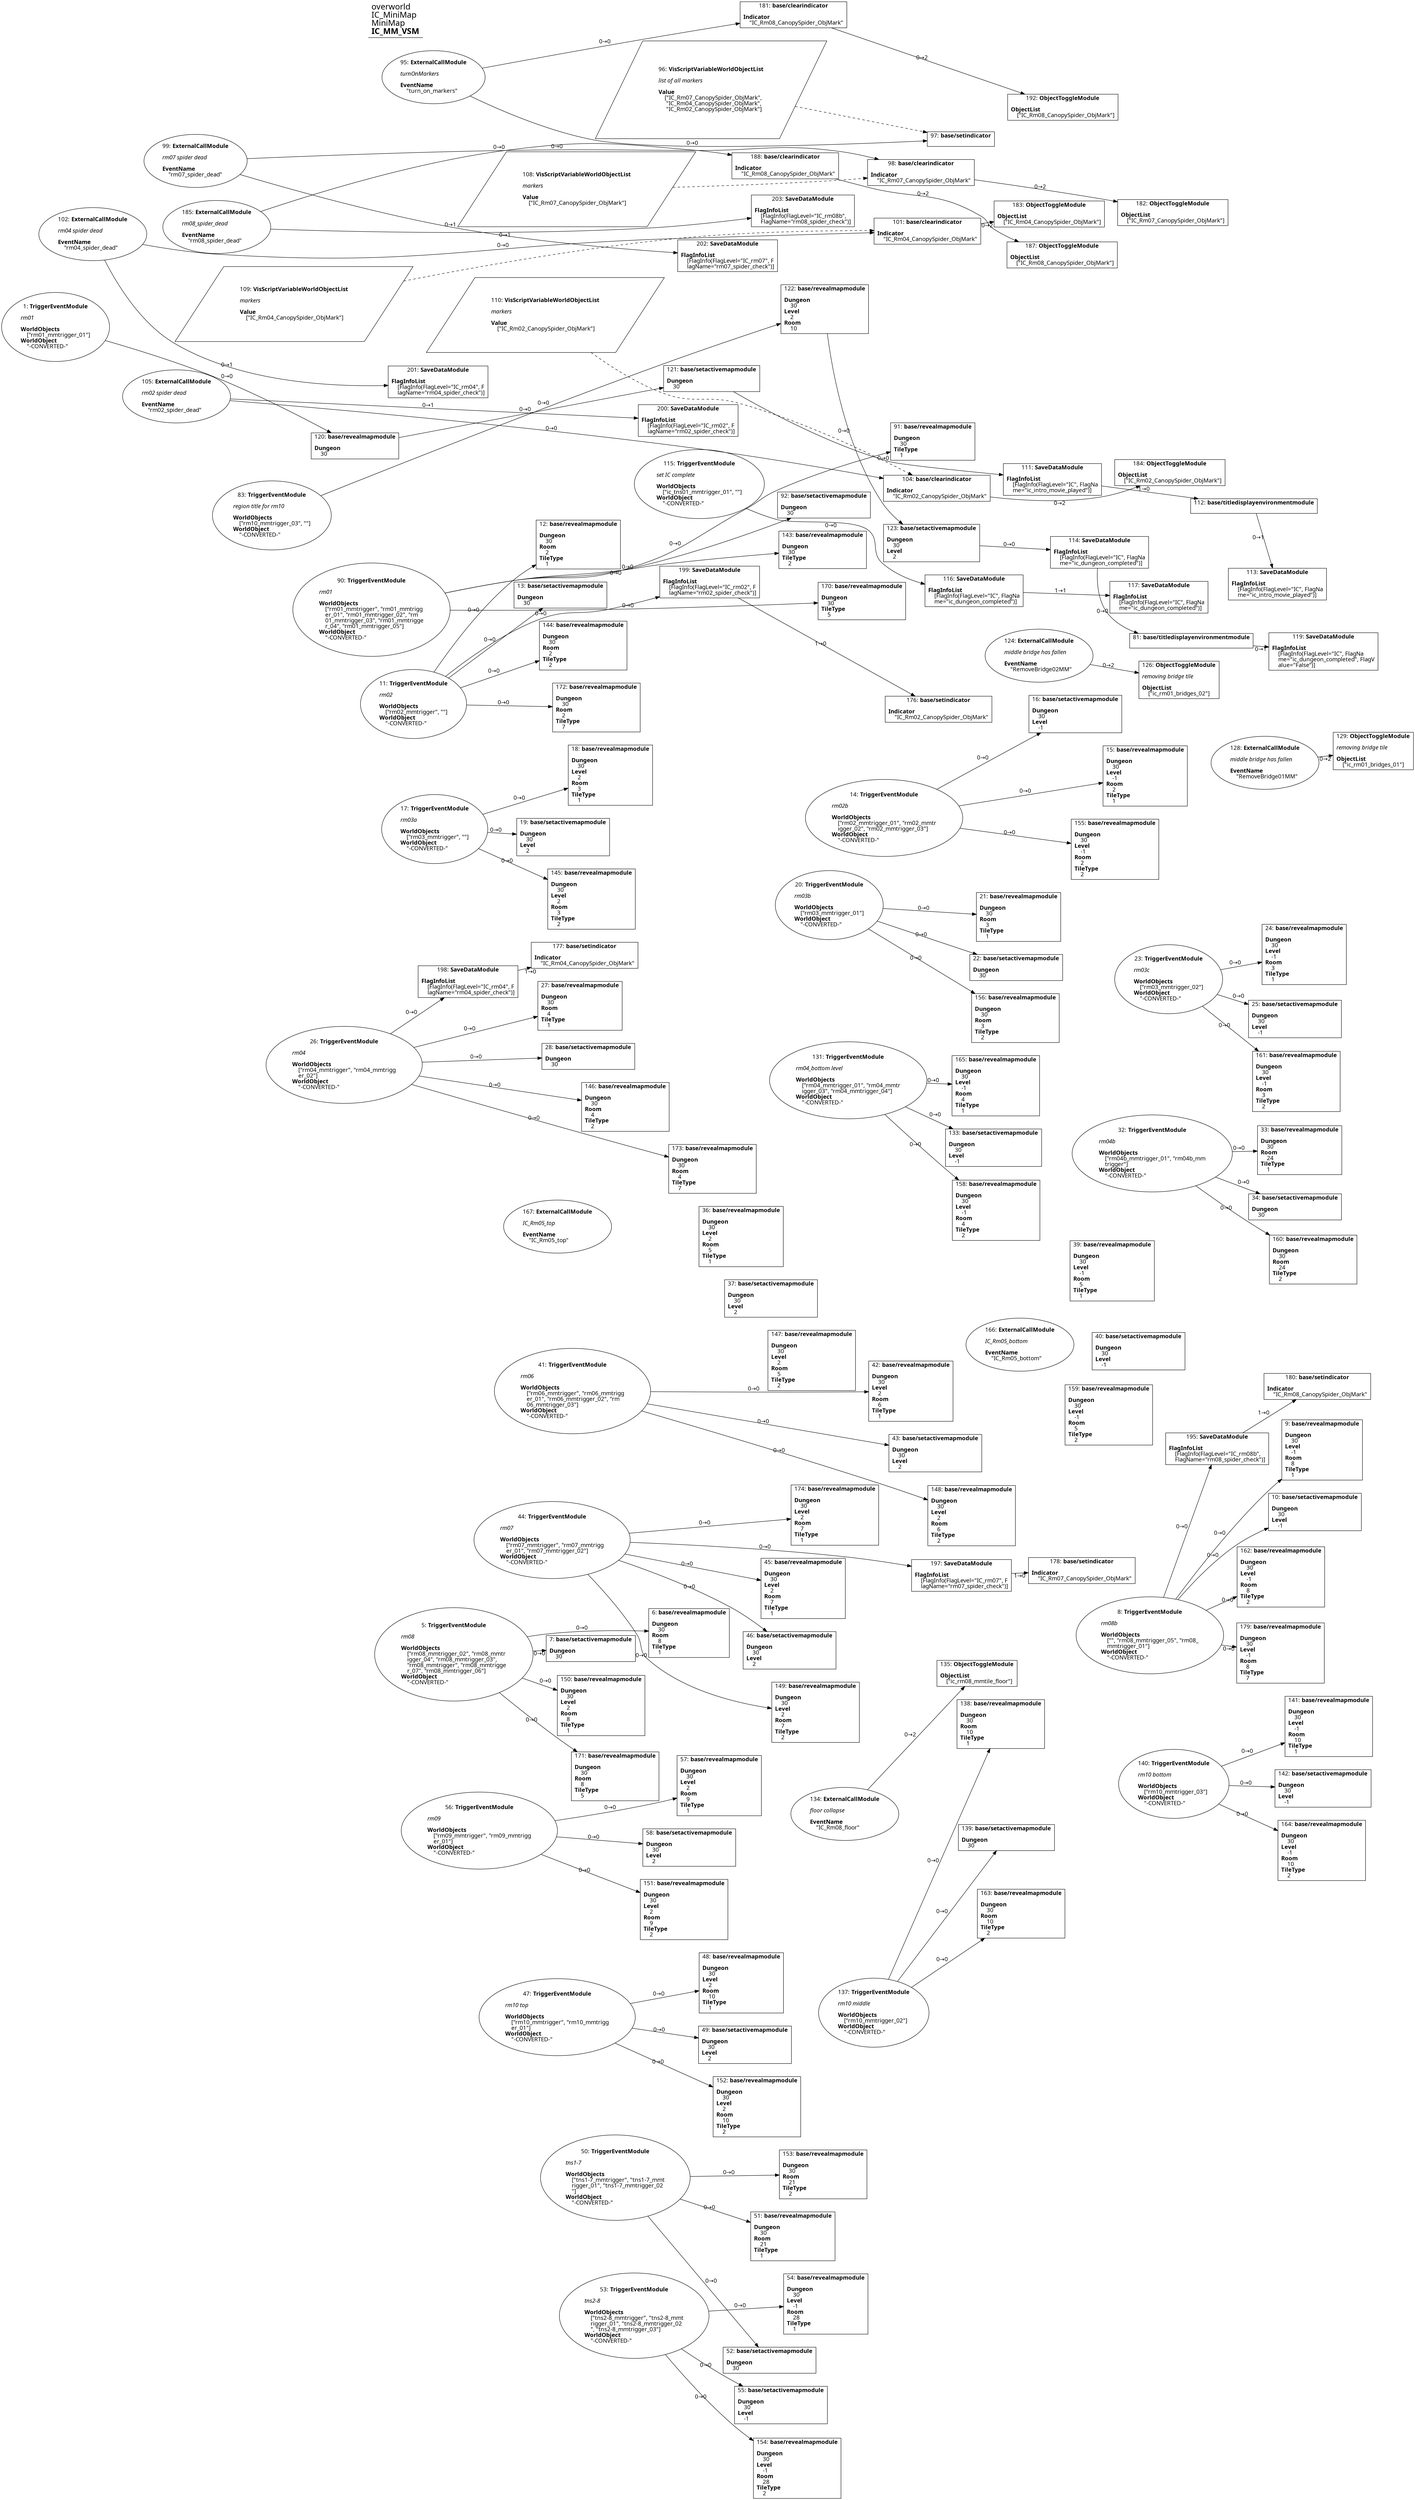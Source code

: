 digraph {
    layout = fdp;
    overlap = prism;
    sep = "+16";
    splines = spline;

    node [ shape = box ];

    graph [ fontname = "Segoe UI" ];
    node [ fontname = "Segoe UI" ];
    edge [ fontname = "Segoe UI" ];

    1 [ label = <1: <b>TriggerEventModule</b><br/><br/><i>rm01<br align="left"/></i><br align="left"/><b>WorldObjects</b><br align="left"/>    [&quot;rm01_mmtrigger_01&quot;]<br align="left"/><b>WorldObject</b><br align="left"/>    &quot;-CONVERTED-&quot;<br align="left"/>> ];
    1 [ shape = oval ]
    1 [ pos = "0.112,0.75000006!" ];
    1 -> 120 [ label = "0→0" ];

    5 [ label = <5: <b>TriggerEventModule</b><br/><br/><i>rm08<br align="left"/></i><br align="left"/><b>WorldObjects</b><br align="left"/>    [&quot;rm08_mmtrigger_02&quot;, &quot;rm08_mmtr<br align="left"/>    igger_04&quot;, &quot;rm08_mmtrigger_03&quot;, <br align="left"/>    &quot;rm08_mmtrigger&quot;, &quot;rm08_mmtrigge<br align="left"/>    r_07&quot;, &quot;rm08_mmtrigger_06&quot;]<br align="left"/><b>WorldObject</b><br align="left"/>    &quot;-CONVERTED-&quot;<br align="left"/>> ];
    5 [ shape = oval ]
    5 [ pos = "0.34100002,-2.2440002!" ];
    5 -> 6 [ label = "0→0" ];
    5 -> 7 [ label = "0→0" ];
    5 -> 150 [ label = "0→0" ];
    5 -> 171 [ label = "0→0" ];

    6 [ label = <6: <b>base/revealmapmodule</b><br/><br/><b>Dungeon</b><br align="left"/>    30<br align="left"/><b>Room</b><br align="left"/>    8<br align="left"/><b>TileType</b><br align="left"/>    1<br align="left"/>> ];
    6 [ pos = "0.707,-2.17!" ];

    7 [ label = <7: <b>base/setactivemapmodule</b><br/><br/><b>Dungeon</b><br align="left"/>    30<br align="left"/>> ];
    7 [ pos = "0.694,-2.233!" ];

    8 [ label = <8: <b>TriggerEventModule</b><br/><br/><i>rm08b<br align="left"/></i><br align="left"/><b>WorldObjects</b><br align="left"/>    [&quot;&quot;, &quot;rm08_mmtrigger_05&quot;, &quot;rm08_<br align="left"/>    mmtrigger_01&quot;]<br align="left"/><b>WorldObject</b><br align="left"/>    &quot;-CONVERTED-&quot;<br align="left"/>> ];
    8 [ shape = oval ]
    8 [ pos = "1.3870001,-2.226!" ];
    8 -> 9 [ label = "0→0" ];
    8 -> 10 [ label = "0→0" ];
    8 -> 162 [ label = "0→0" ];
    8 -> 179 [ label = "0→0" ];
    8 -> 195 [ label = "0→0" ];

    9 [ label = <9: <b>base/revealmapmodule</b><br/><br/><b>Dungeon</b><br align="left"/>    30<br align="left"/><b>Level</b><br align="left"/>    -1<br align="left"/><b>Room</b><br align="left"/>    8<br align="left"/><b>TileType</b><br align="left"/>    1<br align="left"/>> ];
    9 [ pos = "1.8360001,-2.1490002!" ];

    10 [ label = <10: <b>base/setactivemapmodule</b><br/><br/><b>Dungeon</b><br align="left"/>    30<br align="left"/><b>Level</b><br align="left"/>    -1<br align="left"/>> ];
    10 [ pos = "1.838,-2.24!" ];

    11 [ label = <11: <b>TriggerEventModule</b><br/><br/><i>rm02<br align="left"/></i><br align="left"/><b>WorldObjects</b><br align="left"/>    [&quot;rm02_mmtrigger&quot;, &quot;&quot;]<br align="left"/><b>WorldObject</b><br align="left"/>    &quot;-CONVERTED-&quot;<br align="left"/>> ];
    11 [ shape = oval ]
    11 [ pos = "0.22100002,-0.49!" ];
    11 -> 12 [ label = "0→0" ];
    11 -> 13 [ label = "0→0" ];
    11 -> 144 [ label = "0→0" ];
    11 -> 172 [ label = "0→0" ];
    11 -> 199 [ label = "0→0" ];

    12 [ label = <12: <b>base/revealmapmodule</b><br/><br/><b>Dungeon</b><br align="left"/>    30<br align="left"/><b>Room</b><br align="left"/>    2<br align="left"/><b>TileType</b><br align="left"/>    1<br align="left"/>> ];
    12 [ pos = "0.675,-0.39600003!" ];

    13 [ label = <13: <b>base/setactivemapmodule</b><br/><br/><b>Dungeon</b><br align="left"/>    30<br align="left"/>> ];
    13 [ pos = "0.67700005,-0.48700002!" ];

    14 [ label = <14: <b>TriggerEventModule</b><br/><br/><i>rm02b<br align="left"/></i><br align="left"/><b>WorldObjects</b><br align="left"/>    [&quot;rm02_mmtrigger_01&quot;, &quot;rm02_mmtr<br align="left"/>    igger_02&quot;, &quot;rm02_mmtrigger_03&quot;]<br align="left"/><b>WorldObject</b><br align="left"/>    &quot;-CONVERTED-&quot;<br align="left"/>> ];
    14 [ shape = oval ]
    14 [ pos = "0.924,-0.45800003!" ];
    14 -> 15 [ label = "0→0" ];
    14 -> 16 [ label = "0→0" ];
    14 -> 155 [ label = "0→0" ];

    15 [ label = <15: <b>base/revealmapmodule</b><br/><br/><b>Dungeon</b><br align="left"/>    30<br align="left"/><b>Level</b><br align="left"/>    -1<br align="left"/><b>Room</b><br align="left"/>    2<br align="left"/><b>TileType</b><br align="left"/>    1<br align="left"/>> ];
    15 [ pos = "1.246,-0.39200002!" ];

    16 [ label = <16: <b>base/setactivemapmodule</b><br/><br/><b>Dungeon</b><br align="left"/>    30<br align="left"/><b>Level</b><br align="left"/>    -1<br align="left"/>> ];
    16 [ pos = "1.248,-0.483!" ];

    17 [ label = <17: <b>TriggerEventModule</b><br/><br/><i>rm03a<br align="left"/></i><br align="left"/><b>WorldObjects</b><br align="left"/>    [&quot;rm03_mmtrigger&quot;, &quot;&quot;]<br align="left"/><b>WorldObject</b><br align="left"/>    &quot;-CONVERTED-&quot;<br align="left"/>> ];
    17 [ shape = oval ]
    17 [ pos = "0.34100002,-0.77400005!" ];
    17 -> 18 [ label = "0→0" ];
    17 -> 19 [ label = "0→0" ];
    17 -> 145 [ label = "0→0" ];

    18 [ label = <18: <b>base/revealmapmodule</b><br/><br/><b>Dungeon</b><br align="left"/>    30<br align="left"/><b>Level</b><br align="left"/>    2<br align="left"/><b>Room</b><br align="left"/>    3<br align="left"/><b>TileType</b><br align="left"/>    1<br align="left"/>> ];
    18 [ pos = "0.707,-0.70000005!" ];

    19 [ label = <19: <b>base/setactivemapmodule</b><br/><br/><b>Dungeon</b><br align="left"/>    30<br align="left"/><b>Level</b><br align="left"/>    2<br align="left"/>> ];
    19 [ pos = "0.70900005,-0.791!" ];

    20 [ label = <20: <b>TriggerEventModule</b><br/><br/><i>rm03b<br align="left"/></i><br align="left"/><b>WorldObjects</b><br align="left"/>    [&quot;rm03_mmtrigger_01&quot;]<br align="left"/><b>WorldObject</b><br align="left"/>    &quot;-CONVERTED-&quot;<br align="left"/>> ];
    20 [ shape = oval ]
    20 [ pos = "0.95600003,-0.762!" ];
    20 -> 21 [ label = "0→0" ];
    20 -> 22 [ label = "0→0" ];
    20 -> 156 [ label = "0→0" ];

    21 [ label = <21: <b>base/revealmapmodule</b><br/><br/><b>Dungeon</b><br align="left"/>    30<br align="left"/><b>Room</b><br align="left"/>    3<br align="left"/><b>TileType</b><br align="left"/>    1<br align="left"/>> ];
    21 [ pos = "1.251,-0.68700004!" ];

    22 [ label = <22: <b>base/setactivemapmodule</b><br/><br/><b>Dungeon</b><br align="left"/>    30<br align="left"/>> ];
    22 [ pos = "1.253,-0.77800006!" ];

    23 [ label = <23: <b>TriggerEventModule</b><br/><br/><i>rm03c<br align="left"/></i><br align="left"/><b>WorldObjects</b><br align="left"/>    [&quot;rm03_mmtrigger_02&quot;]<br align="left"/><b>WorldObject</b><br align="left"/>    &quot;-CONVERTED-&quot;<br align="left"/>> ];
    23 [ shape = oval ]
    23 [ pos = "1.552,-0.74600005!" ];
    23 -> 24 [ label = "0→0" ];
    23 -> 25 [ label = "0→0" ];
    23 -> 161 [ label = "0→0" ];

    24 [ label = <24: <b>base/revealmapmodule</b><br/><br/><b>Dungeon</b><br align="left"/>    30<br align="left"/><b>Level</b><br align="left"/>    -1<br align="left"/><b>Room</b><br align="left"/>    3<br align="left"/><b>TileType</b><br align="left"/>    1<br align="left"/>> ];
    24 [ pos = "1.8460001,-0.675!" ];

    25 [ label = <25: <b>base/setactivemapmodule</b><br/><br/><b>Dungeon</b><br align="left"/>    30<br align="left"/><b>Level</b><br align="left"/>    -1<br align="left"/>> ];
    25 [ pos = "1.848,-0.76600003!" ];

    26 [ label = <26: <b>TriggerEventModule</b><br/><br/><i>rm04<br align="left"/></i><br align="left"/><b>WorldObjects</b><br align="left"/>    [&quot;rm04_mmtrigger&quot;, &quot;rm04_mmtrigg<br align="left"/>    er_02&quot;]<br align="left"/><b>WorldObject</b><br align="left"/>    &quot;-CONVERTED-&quot;<br align="left"/>> ];
    26 [ shape = oval ]
    26 [ pos = "0.22100002,-1.0780001!" ];
    26 -> 27 [ label = "0→0" ];
    26 -> 28 [ label = "0→0" ];
    26 -> 146 [ label = "0→0" ];
    26 -> 173 [ label = "0→0" ];
    26 -> 198 [ label = "0→0" ];

    27 [ label = <27: <b>base/revealmapmodule</b><br/><br/><b>Dungeon</b><br align="left"/>    30<br align="left"/><b>Room</b><br align="left"/>    4<br align="left"/><b>TileType</b><br align="left"/>    1<br align="left"/>> ];
    27 [ pos = "0.71900004,-1.006!" ];

    28 [ label = <28: <b>base/setactivemapmodule</b><br/><br/><b>Dungeon</b><br align="left"/>    30<br align="left"/>> ];
    28 [ pos = "0.721,-1.097!" ];

    32 [ label = <32: <b>TriggerEventModule</b><br/><br/><i>rm04b<br align="left"/></i><br align="left"/><b>WorldObjects</b><br align="left"/>    [&quot;rm04b_mmtrigger_01&quot;, &quot;rm04b_mm<br align="left"/>    trigger&quot;]<br align="left"/><b>WorldObject</b><br align="left"/>    &quot;-CONVERTED-&quot;<br align="left"/>> ];
    32 [ shape = oval ]
    32 [ pos = "1.5250001,-1.0320001!" ];
    32 -> 33 [ label = "0→0" ];
    32 -> 34 [ label = "0→0" ];
    32 -> 160 [ label = "0→0" ];

    33 [ label = <33: <b>base/revealmapmodule</b><br/><br/><b>Dungeon</b><br align="left"/>    30<br align="left"/><b>Room</b><br align="left"/>    24<br align="left"/><b>TileType</b><br align="left"/>    1<br align="left"/>> ];
    33 [ pos = "1.8470001,-0.95400006!" ];

    34 [ label = <34: <b>base/setactivemapmodule</b><br/><br/><b>Dungeon</b><br align="left"/>    30<br align="left"/>> ];
    34 [ pos = "1.82,-1.049!" ];

    36 [ label = <36: <b>base/revealmapmodule</b><br/><br/><b>Dungeon</b><br align="left"/>    30<br align="left"/><b>Level</b><br align="left"/>    2<br align="left"/><b>Room</b><br align="left"/>    5<br align="left"/><b>TileType</b><br align="left"/>    1<br align="left"/>> ];
    36 [ pos = "0.725,-1.3240001!" ];

    37 [ label = <37: <b>base/setactivemapmodule</b><br/><br/><b>Dungeon</b><br align="left"/>    30<br align="left"/><b>Level</b><br align="left"/>    2<br align="left"/>> ];
    37 [ pos = "0.72800004,-1.4000001!" ];

    39 [ label = <39: <b>base/revealmapmodule</b><br/><br/><b>Dungeon</b><br align="left"/>    30<br align="left"/><b>Level</b><br align="left"/>    -1<br align="left"/><b>Room</b><br align="left"/>    5<br align="left"/><b>TileType</b><br align="left"/>    1<br align="left"/>> ];
    39 [ pos = "1.2590001,-1.3490001!" ];

    40 [ label = <40: <b>base/setactivemapmodule</b><br/><br/><b>Dungeon</b><br align="left"/>    30<br align="left"/><b>Level</b><br align="left"/>    -1<br align="left"/>> ];
    40 [ pos = "1.258,-1.4250001!" ];

    41 [ label = <41: <b>TriggerEventModule</b><br/><br/><i>rm06<br align="left"/></i><br align="left"/><b>WorldObjects</b><br align="left"/>    [&quot;rm06_mmtrigger&quot;, &quot;rm06_mmtrigg<br align="left"/>    er_01&quot;, &quot;rm06_mmtrigger_02&quot;, &quot;rm<br align="left"/>    06_mmtrigger_03&quot;]<br align="left"/><b>WorldObject</b><br align="left"/>    &quot;-CONVERTED-&quot;<br align="left"/>> ];
    41 [ shape = oval ]
    41 [ pos = "0.37600002,-1.6790001!" ];
    41 -> 42 [ label = "0→0" ];
    41 -> 43 [ label = "0→0" ];
    41 -> 148 [ label = "0→0" ];

    42 [ label = <42: <b>base/revealmapmodule</b><br/><br/><b>Dungeon</b><br align="left"/>    30<br align="left"/><b>Level</b><br align="left"/>    2<br align="left"/><b>Room</b><br align="left"/>    6<br align="left"/><b>TileType</b><br align="left"/>    1<br align="left"/>> ];
    42 [ pos = "0.74200004,-1.605!" ];

    43 [ label = <43: <b>base/setactivemapmodule</b><br/><br/><b>Dungeon</b><br align="left"/>    30<br align="left"/><b>Level</b><br align="left"/>    2<br align="left"/>> ];
    43 [ pos = "0.744,-1.697!" ];

    44 [ label = <44: <b>TriggerEventModule</b><br/><br/><i>rm07<br align="left"/></i><br align="left"/><b>WorldObjects</b><br align="left"/>    [&quot;rm07_mmtrigger&quot;, &quot;rm07_mmtrigg<br align="left"/>    er_01&quot;, &quot;rm07_mmtrigger_02&quot;]<br align="left"/><b>WorldObject</b><br align="left"/>    &quot;-CONVERTED-&quot;<br align="left"/>> ];
    44 [ shape = oval ]
    44 [ pos = "0.36600003,-1.9770001!" ];
    44 -> 45 [ label = "0→0" ];
    44 -> 46 [ label = "0→0" ];
    44 -> 149 [ label = "0→0" ];
    44 -> 174 [ label = "0→0" ];
    44 -> 197 [ label = "0→0" ];

    45 [ label = <45: <b>base/revealmapmodule</b><br/><br/><b>Dungeon</b><br align="left"/>    30<br align="left"/><b>Level</b><br align="left"/>    2<br align="left"/><b>Room</b><br align="left"/>    7<br align="left"/><b>TileType</b><br align="left"/>    1<br align="left"/>> ];
    45 [ pos = "0.73200005,-1.9030001!" ];

    46 [ label = <46: <b>base/setactivemapmodule</b><br/><br/><b>Dungeon</b><br align="left"/>    30<br align="left"/><b>Level</b><br align="left"/>    2<br align="left"/>> ];
    46 [ pos = "0.734,-1.9950001!" ];

    47 [ label = <47: <b>TriggerEventModule</b><br/><br/><i>rm10 top<br align="left"/></i><br align="left"/><b>WorldObjects</b><br align="left"/>    [&quot;rm10_mmtrigger&quot;, &quot;rm10_mmtrigg<br align="left"/>    er_01&quot;]<br align="left"/><b>WorldObject</b><br align="left"/>    &quot;-CONVERTED-&quot;<br align="left"/>> ];
    47 [ shape = oval ]
    47 [ pos = "0.395,-2.7870002!" ];
    47 -> 48 [ label = "0→0" ];
    47 -> 49 [ label = "0→0" ];
    47 -> 152 [ label = "0→0" ];

    48 [ label = <48: <b>base/revealmapmodule</b><br/><br/><b>Dungeon</b><br align="left"/>    30<br align="left"/><b>Level</b><br align="left"/>    2<br align="left"/><b>Room</b><br align="left"/>    10<br align="left"/><b>TileType</b><br align="left"/>    1<br align="left"/>> ];
    48 [ pos = "0.76100004,-2.713!" ];

    49 [ label = <49: <b>base/setactivemapmodule</b><br/><br/><b>Dungeon</b><br align="left"/>    30<br align="left"/><b>Level</b><br align="left"/>    2<br align="left"/>> ];
    49 [ pos = "0.763,-2.805!" ];

    50 [ label = <50: <b>TriggerEventModule</b><br/><br/><i>tns1-7<br align="left"/></i><br align="left"/><b>WorldObjects</b><br align="left"/>    [&quot;tns1-7_mmtrigger&quot;, &quot;tns1-7_mmt<br align="left"/>    rigger_01&quot;, &quot;tns1-7_mmtrigger_02<br align="left"/>    &quot;]<br align="left"/><b>WorldObject</b><br align="left"/>    &quot;-CONVERTED-&quot;<br align="left"/>> ];
    50 [ shape = oval ]
    50 [ pos = "0.41000003,-3.0600002!" ];
    50 -> 51 [ label = "0→0" ];
    50 -> 52 [ label = "0→0" ];
    50 -> 153 [ label = "0→0" ];

    51 [ label = <51: <b>base/revealmapmodule</b><br/><br/><b>Dungeon</b><br align="left"/>    30<br align="left"/><b>Room</b><br align="left"/>    21<br align="left"/><b>TileType</b><br align="left"/>    1<br align="left"/>> ];
    51 [ pos = "0.776,-2.986!" ];

    52 [ label = <52: <b>base/setactivemapmodule</b><br/><br/><b>Dungeon</b><br align="left"/>    30<br align="left"/>> ];
    52 [ pos = "0.77800006,-3.078!" ];

    53 [ label = <53: <b>TriggerEventModule</b><br/><br/><i>tns2-8<br align="left"/></i><br align="left"/><b>WorldObjects</b><br align="left"/>    [&quot;tns2-8_mmtrigger&quot;, &quot;tns2-8_mmt<br align="left"/>    rigger_01&quot;, &quot;tns2-8_mmtrigger_02<br align="left"/>    &quot;, &quot;tns2-8_mmtrigger_03&quot;]<br align="left"/><b>WorldObject</b><br align="left"/>    &quot;-CONVERTED-&quot;<br align="left"/>> ];
    53 [ shape = oval ]
    53 [ pos = "0.43600002,-3.3200002!" ];
    53 -> 54 [ label = "0→0" ];
    53 -> 55 [ label = "0→0" ];
    53 -> 154 [ label = "0→0" ];

    54 [ label = <54: <b>base/revealmapmodule</b><br/><br/><b>Dungeon</b><br align="left"/>    30<br align="left"/><b>Level</b><br align="left"/>    -1<br align="left"/><b>Room</b><br align="left"/>    28<br align="left"/><b>TileType</b><br align="left"/>    1<br align="left"/>> ];
    54 [ pos = "0.785,-3.2480001!" ];

    55 [ label = <55: <b>base/setactivemapmodule</b><br/><br/><b>Dungeon</b><br align="left"/>    30<br align="left"/><b>Level</b><br align="left"/>    -1<br align="left"/>> ];
    55 [ pos = "0.78000003,-3.3460002!" ];

    56 [ label = <56: <b>TriggerEventModule</b><br/><br/><i>rm09<br align="left"/></i><br align="left"/><b>WorldObjects</b><br align="left"/>    [&quot;rm09_mmtrigger&quot;, &quot;rm09_mmtrigg<br align="left"/>    er_01&quot;]<br align="left"/><b>WorldObject</b><br align="left"/>    &quot;-CONVERTED-&quot;<br align="left"/>> ];
    56 [ shape = oval ]
    56 [ pos = "0.36200002,-2.516!" ];
    56 -> 57 [ label = "0→0" ];
    56 -> 58 [ label = "0→0" ];
    56 -> 151 [ label = "0→0" ];

    57 [ label = <57: <b>base/revealmapmodule</b><br/><br/><b>Dungeon</b><br align="left"/>    30<br align="left"/><b>Level</b><br align="left"/>    2<br align="left"/><b>Room</b><br align="left"/>    9<br align="left"/><b>TileType</b><br align="left"/>    1<br align="left"/>> ];
    57 [ pos = "0.72800004,-2.4420002!" ];

    58 [ label = <58: <b>base/setactivemapmodule</b><br/><br/><b>Dungeon</b><br align="left"/>    30<br align="left"/><b>Level</b><br align="left"/>    2<br align="left"/>> ];
    58 [ pos = "0.73,-2.5340002!" ];

    81 [ label = <81: <b>base/titledisplayenvironmentmodule</b><br/><br/>> ];
    81 [ pos = "1.246,0.51600003!" ];
    81 -> 119 [ label = "0→1" ];

    83 [ label = <83: <b>TriggerEventModule</b><br/><br/><i>region title for rm10<br align="left"/></i><br align="left"/><b>WorldObjects</b><br align="left"/>    [&quot;rm10_mmtrigger_03&quot;, &quot;&quot;]<br align="left"/><b>WorldObject</b><br align="left"/>    &quot;-CONVERTED-&quot;<br align="left"/>> ];
    83 [ shape = oval ]
    83 [ pos = "0.351,0.51600003!" ];
    83 -> 122 [ label = "0→0" ];

    90 [ label = <90: <b>TriggerEventModule</b><br/><br/><i>rm01<br align="left"/></i><br align="left"/><b>WorldObjects</b><br align="left"/>    [&quot;rm01_mmtrigger&quot;, &quot;rm01_mmtrigg<br align="left"/>    er_01&quot;, &quot;rm01_mmtrigger_02&quot;, &quot;rm<br align="left"/>    01_mmtrigger_03&quot;, &quot;rm01_mmtrigge<br align="left"/>    r_04&quot;, &quot;rm01_mmtrigger_05&quot;]<br align="left"/><b>WorldObject</b><br align="left"/>    &quot;-CONVERTED-&quot;<br align="left"/>> ];
    90 [ shape = oval ]
    90 [ pos = "0.363,-0.034!" ];
    90 -> 91 [ label = "0→0" ];
    90 -> 92 [ label = "0→0" ];
    90 -> 143 [ label = "0→0" ];
    90 -> 170 [ label = "0→0" ];

    91 [ label = <91: <b>base/revealmapmodule</b><br/><br/><b>Dungeon</b><br align="left"/>    30<br align="left"/><b>TileType</b><br align="left"/>    1<br align="left"/>> ];
    91 [ pos = "0.68,0.0050000004!" ];

    92 [ label = <92: <b>base/setactivemapmodule</b><br/><br/><b>Dungeon</b><br align="left"/>    30<br align="left"/>> ];
    92 [ pos = "0.675,-0.082!" ];

    95 [ label = <95: <b>ExternalCallModule</b><br/><br/><i>turnOnMarkers<br align="left"/></i><br align="left"/><b>EventName</b><br align="left"/>    &quot;turn_on_markers&quot;<br align="left"/>> ];
    95 [ shape = oval ]
    95 [ pos = "0.23300001,2.8070002!" ];
    95 -> 97 [ label = "0→0" ];
    95 -> 181 [ label = "0→0" ];

    96 [ label = <96: <b>VisScriptVariableWorldObjectList</b><br/><br/><i>list of all markers<br align="left"/></i><br align="left"/><b>Value</b><br align="left"/>    [&quot;IC_Rm07_CanopySpider_ObjMark&quot;,<br align="left"/>     &quot;IC_Rm04_CanopySpider_ObjMark&quot;,<br align="left"/>     &quot;IC_Rm02_CanopySpider_ObjMark&quot;]<br align="left"/>> ];
    96 [ shape = parallelogram ]
    96 [ pos = "0.43,2.703!" ];

    97 [ label = <97: <b>base/setindicator</b><br/><br/>> ];
    97 [ pos = "0.60400003,2.8070002!" ];
    96 -> 97 [ style = dashed ];

    98 [ label = <98: <b>base/clearindicator</b><br/><br/><b>Indicator</b><br align="left"/>    &quot;IC_Rm07_CanopySpider_ObjMark&quot;<br align="left"/>> ];
    98 [ pos = "0.531,2.2310002!" ];
    98 -> 182 [ label = "0→2" ];
    108 -> 98 [ style = dashed ];

    99 [ label = <99: <b>ExternalCallModule</b><br/><br/><i>rm07 spider dead<br align="left"/></i><br align="left"/><b>EventName</b><br align="left"/>    &quot;rm07_spider_dead&quot;<br align="left"/>> ];
    99 [ shape = oval ]
    99 [ pos = "0.16100001,2.2310002!" ];
    99 -> 98 [ label = "0→0" ];
    99 -> 202 [ label = "0→1" ];

    101 [ label = <101: <b>base/clearindicator</b><br/><br/><b>Indicator</b><br align="left"/>    &quot;IC_Rm04_CanopySpider_ObjMark&quot;<br align="left"/>> ];
    101 [ pos = "0.508,1.7810001!" ];
    101 -> 183 [ label = "0→2" ];
    109 -> 101 [ style = dashed ];

    102 [ label = <102: <b>ExternalCallModule</b><br/><br/><i>rm04 spider dead<br align="left"/></i><br align="left"/><b>EventName</b><br align="left"/>    &quot;rm04_spider_dead&quot;<br align="left"/>> ];
    102 [ shape = oval ]
    102 [ pos = "0.120000005,1.7800001!" ];
    102 -> 101 [ label = "0→0" ];
    102 -> 201 [ label = "0→1" ];

    104 [ label = <104: <b>base/clearindicator</b><br/><br/><b>Indicator</b><br align="left"/>    &quot;IC_Rm02_CanopySpider_ObjMark&quot;<br align="left"/>> ];
    104 [ pos = "0.614,1.368!" ];
    104 -> 184 [ label = "0→2" ];
    110 -> 104 [ style = dashed ];

    105 [ label = <105: <b>ExternalCallModule</b><br/><br/><i>rm02 spider dead<br align="left"/></i><br align="left"/><b>EventName</b><br align="left"/>    &quot;rm02_spider_dead&quot;<br align="left"/>> ];
    105 [ shape = oval ]
    105 [ pos = "0.216,1.3670001!" ];
    105 -> 104 [ label = "0→0" ];
    105 -> 200 [ label = "0→1" ];

    108 [ label = <108: <b>VisScriptVariableWorldObjectList</b><br/><br/><i>markers<br align="left"/></i><br align="left"/><b>Value</b><br align="left"/>    [&quot;IC_Rm07_CanopySpider_ObjMark&quot;]<br align="left"/>> ];
    108 [ shape = parallelogram ]
    108 [ pos = "0.367,2.1450002!" ];

    109 [ label = <109: <b>VisScriptVariableWorldObjectList</b><br/><br/><i>markers<br align="left"/></i><br align="left"/><b>Value</b><br align="left"/>    [&quot;IC_Rm04_CanopySpider_ObjMark&quot;]<br align="left"/>> ];
    109 [ shape = parallelogram ]
    109 [ pos = "0.349,1.674!" ];

    110 [ label = <110: <b>VisScriptVariableWorldObjectList</b><br/><br/><i>markers<br align="left"/></i><br align="left"/><b>Value</b><br align="left"/>    [&quot;IC_Rm02_CanopySpider_ObjMark&quot;]<br align="left"/>> ];
    110 [ shape = parallelogram ]
    110 [ pos = "0.441,1.268!" ];

    111 [ label = <111: <b>SaveDataModule</b><br/><br/><b>FlagInfoList</b><br align="left"/>    [FlagInfo(FlagLevel=&quot;IC&quot;, FlagNa<br align="left"/>    me=&quot;ic_intro_movie_played&quot;)]<br align="left"/>> ];
    111 [ pos = "0.85200006,0.75000006!" ];
    111 -> 112 [ label = "1→0" ];

    112 [ label = <112: <b>base/titledisplayenvironmentmodule</b><br/><br/>> ];
    112 [ pos = "1.0810001,0.72700006!" ];
    112 -> 113 [ label = "0→1" ];

    113 [ label = <113: <b>SaveDataModule</b><br/><br/><b>FlagInfoList</b><br align="left"/>    [FlagInfo(FlagLevel=&quot;IC&quot;, FlagNa<br align="left"/>    me=&quot;ic_intro_movie_played&quot;)]<br align="left"/>> ];
    113 [ pos = "1.4330001,0.75000006!" ];

    114 [ label = <114: <b>SaveDataModule</b><br/><br/><b>FlagInfoList</b><br align="left"/>    [FlagInfo(FlagLevel=&quot;IC&quot;, FlagNa<br align="left"/>    me=&quot;ic_dungeon_completed&quot;)]<br align="left"/>> ];
    114 [ pos = "1.0220001,0.51600003!" ];
    114 -> 81 [ label = "0→0" ];

    115 [ label = <115: <b>TriggerEventModule</b><br/><br/><i>set IC complete<br align="left"/></i><br align="left"/><b>WorldObjects</b><br align="left"/>    [&quot;ic_tns01_mmtrigger_01&quot;, &quot;&quot;]<br align="left"/><b>WorldObject</b><br align="left"/>    &quot;-CONVERTED-&quot;<br align="left"/>> ];
    115 [ shape = oval ]
    115 [ pos = "0.609,0.328!" ];
    115 -> 116 [ label = "0→0" ];

    116 [ label = <116: <b>SaveDataModule</b><br/><br/><b>FlagInfoList</b><br align="left"/>    [FlagInfo(FlagLevel=&quot;IC&quot;, FlagNa<br align="left"/>    me=&quot;ic_dungeon_completed&quot;)]<br align="left"/>> ];
    116 [ pos = "0.873,0.328!" ];
    116 -> 117 [ label = "1→1" ];

    117 [ label = <117: <b>SaveDataModule</b><br/><br/><b>FlagInfoList</b><br align="left"/>    [FlagInfo(FlagLevel=&quot;IC&quot;, FlagNa<br align="left"/>    me=&quot;ic_dungeon_completed&quot;)]<br align="left"/>> ];
    117 [ pos = "1.0910001,0.328!" ];

    119 [ label = <119: <b>SaveDataModule</b><br/><br/><b>FlagInfoList</b><br align="left"/>    [FlagInfo(FlagLevel=&quot;IC&quot;, FlagNa<br align="left"/>    me=&quot;ic_dungeon_completed&quot;, FlagV<br align="left"/>    alue=&quot;False&quot;)]<br align="left"/>> ];
    119 [ pos = "1.6070001,0.53900003!" ];

    120 [ label = <120: <b>base/revealmapmodule</b><br/><br/><b>Dungeon</b><br align="left"/>    30<br align="left"/>> ];
    120 [ pos = "0.38300002,0.75000006!" ];
    120 -> 121 [ label = "0→0" ];

    121 [ label = <121: <b>base/setactivemapmodule</b><br/><br/><b>Dungeon</b><br align="left"/>    30<br align="left"/>> ];
    121 [ pos = "0.606,0.75000006!" ];
    121 -> 111 [ label = "0→0" ];

    122 [ label = <122: <b>base/revealmapmodule</b><br/><br/><b>Dungeon</b><br align="left"/>    30<br align="left"/><b>Level</b><br align="left"/>    2<br align="left"/><b>Room</b><br align="left"/>    10<br align="left"/>> ];
    122 [ pos = "0.6,0.51600003!" ];
    122 -> 123 [ label = "0→0" ];

    123 [ label = <123: <b>base/setactivemapmodule</b><br/><br/><b>Dungeon</b><br align="left"/>    30<br align="left"/><b>Level</b><br align="left"/>    2<br align="left"/>> ];
    123 [ pos = "0.79700005,0.51600003!" ];
    123 -> 114 [ label = "0→0" ];

    124 [ label = <124: <b>ExternalCallModule</b><br/><br/><i>middle bridge has fallen<br align="left"/></i><br align="left"/><b>EventName</b><br align="left"/>    &quot;RemoveBridge02MM&quot;<br align="left"/>> ];
    124 [ shape = oval ]
    124 [ pos = "1.077,-0.120000005!" ];
    124 -> 126 [ label = "0→2" ];

    126 [ label = <126: <b>ObjectToggleModule</b><br/><br/><i>removing bridge tile<br align="left"/></i><br align="left"/><b>ObjectList</b><br align="left"/>    [&quot;ic_rm01_bridges_02&quot;]<br align="left"/>> ];
    126 [ pos = "1.337,-0.074!" ];

    128 [ label = <128: <b>ExternalCallModule</b><br/><br/><i>middle bridge has fallen<br align="left"/></i><br align="left"/><b>EventName</b><br align="left"/>    &quot;RemoveBridge01MM&quot;<br align="left"/>> ];
    128 [ shape = oval ]
    128 [ pos = "1.7160001,-0.128!" ];
    128 -> 129 [ label = "0→2" ];

    129 [ label = <129: <b>ObjectToggleModule</b><br/><br/><i>removing bridge tile<br align="left"/></i><br align="left"/><b>ObjectList</b><br align="left"/>    [&quot;ic_rm01_bridges_01&quot;]<br align="left"/>> ];
    129 [ pos = "1.9760001,-0.082!" ];

    131 [ label = <131: <b>TriggerEventModule</b><br/><br/><i>rm04_bottom level<br align="left"/></i><br align="left"/><b>WorldObjects</b><br align="left"/>    [&quot;rm04_mmtrigger_01&quot;, &quot;rm04_mmtr<br align="left"/>    igger_03&quot;, &quot;rm04_mmtrigger_04&quot;]<br align="left"/><b>WorldObject</b><br align="left"/>    &quot;-CONVERTED-&quot;<br align="left"/>> ];
    131 [ shape = oval ]
    131 [ pos = "0.95300007,-1.044!" ];
    131 -> 133 [ label = "0→0" ];
    131 -> 158 [ label = "0→0" ];
    131 -> 165 [ label = "0→0" ];

    133 [ label = <133: <b>base/setactivemapmodule</b><br/><br/><b>Dungeon</b><br align="left"/>    30<br align="left"/><b>Level</b><br align="left"/>    -1<br align="left"/>> ];
    133 [ pos = "1.238,-1.0610001!" ];

    134 [ label = <134: <b>ExternalCallModule</b><br/><br/><i>floor collapse<br align="left"/></i><br align="left"/><b>EventName</b><br align="left"/>    &quot;IC_Rm08_floor&quot;<br align="left"/>> ];
    134 [ shape = oval ]
    134 [ pos = "1.049,-2.5730002!" ];
    134 -> 135 [ label = "0→2" ];

    135 [ label = <135: <b>ObjectToggleModule</b><br/><br/><b>ObjectList</b><br align="left"/>    [&quot;ic_rm08_mmtile_floor&quot;]<br align="left"/>> ];
    135 [ pos = "1.3180001,-2.5270002!" ];

    137 [ label = <137: <b>TriggerEventModule</b><br/><br/><i>rm10 middle<br align="left"/></i><br align="left"/><b>WorldObjects</b><br align="left"/>    [&quot;rm10_mmtrigger_02&quot;]<br align="left"/><b>WorldObject</b><br align="left"/>    &quot;-CONVERTED-&quot;<br align="left"/>> ];
    137 [ shape = oval ]
    137 [ pos = "1.0810001,-2.811!" ];
    137 -> 138 [ label = "0→0" ];
    137 -> 139 [ label = "0→0" ];
    137 -> 163 [ label = "0→0" ];

    138 [ label = <138: <b>base/revealmapmodule</b><br/><br/><b>Dungeon</b><br align="left"/>    30<br align="left"/><b>Room</b><br align="left"/>    10<br align="left"/><b>TileType</b><br align="left"/>    1<br align="left"/>> ];
    138 [ pos = "1.3970001,-2.7470002!" ];

    139 [ label = <139: <b>base/setactivemapmodule</b><br/><br/><b>Dungeon</b><br align="left"/>    30<br align="left"/>> ];
    139 [ pos = "1.3900001,-2.834!" ];

    140 [ label = <140: <b>TriggerEventModule</b><br/><br/><i>rm10 bottom<br align="left"/></i><br align="left"/><b>WorldObjects</b><br align="left"/>    [&quot;rm10_mmtrigger_03&quot;]<br align="left"/><b>WorldObject</b><br align="left"/>    &quot;-CONVERTED-&quot;<br align="left"/>> ];
    140 [ shape = oval ]
    140 [ pos = "1.644,-2.8070002!" ];
    140 -> 141 [ label = "0→0" ];
    140 -> 142 [ label = "0→0" ];
    140 -> 164 [ label = "0→0" ];

    141 [ label = <141: <b>base/revealmapmodule</b><br/><br/><b>Dungeon</b><br align="left"/>    30<br align="left"/><b>Level</b><br align="left"/>    -1<br align="left"/><b>Room</b><br align="left"/>    10<br align="left"/><b>TileType</b><br align="left"/>    1<br align="left"/>> ];
    141 [ pos = "1.96,-2.743!" ];

    142 [ label = <142: <b>base/setactivemapmodule</b><br/><br/><b>Dungeon</b><br align="left"/>    30<br align="left"/><b>Level</b><br align="left"/>    -1<br align="left"/>> ];
    142 [ pos = "1.9530001,-2.8270001!" ];

    143 [ label = <143: <b>base/revealmapmodule</b><br/><br/><b>Dungeon</b><br align="left"/>    30<br align="left"/><b>TileType</b><br align="left"/>    2<br align="left"/>> ];
    143 [ pos = "0.68600005,-0.15900001!" ];

    144 [ label = <144: <b>base/revealmapmodule</b><br/><br/><b>Dungeon</b><br align="left"/>    30<br align="left"/><b>Room</b><br align="left"/>    2<br align="left"/><b>TileType</b><br align="left"/>    2<br align="left"/>> ];
    144 [ pos = "0.688,-0.55700004!" ];

    145 [ label = <145: <b>base/revealmapmodule</b><br/><br/><b>Dungeon</b><br align="left"/>    30<br align="left"/><b>Level</b><br align="left"/>    2<br align="left"/><b>Room</b><br align="left"/>    3<br align="left"/><b>TileType</b><br align="left"/>    2<br align="left"/>> ];
    145 [ pos = "0.71400005,-0.86300004!" ];

    146 [ label = <146: <b>base/revealmapmodule</b><br/><br/><b>Dungeon</b><br align="left"/>    30<br align="left"/><b>Room</b><br align="left"/>    4<br align="left"/><b>TileType</b><br align="left"/>    2<br align="left"/>> ];
    146 [ pos = "0.72400004,-1.1730001!" ];

    147 [ label = <147: <b>base/revealmapmodule</b><br/><br/><b>Dungeon</b><br align="left"/>    30<br align="left"/><b>Level</b><br align="left"/>    2<br align="left"/><b>Room</b><br align="left"/>    5<br align="left"/><b>TileType</b><br align="left"/>    2<br align="left"/>> ];
    147 [ pos = "0.735,-1.48!" ];

    148 [ label = <148: <b>base/revealmapmodule</b><br/><br/><b>Dungeon</b><br align="left"/>    30<br align="left"/><b>Level</b><br align="left"/>    2<br align="left"/><b>Room</b><br align="left"/>    6<br align="left"/><b>TileType</b><br align="left"/>    2<br align="left"/>> ];
    148 [ pos = "0.75000006,-1.761!" ];

    149 [ label = <149: <b>base/revealmapmodule</b><br/><br/><b>Dungeon</b><br align="left"/>    30<br align="left"/><b>Level</b><br align="left"/>    2<br align="left"/><b>Room</b><br align="left"/>    7<br align="left"/><b>TileType</b><br align="left"/>    2<br align="left"/>> ];
    149 [ pos = "0.74,-2.068!" ];

    150 [ label = <150: <b>base/revealmapmodule</b><br/><br/><b>Dungeon</b><br align="left"/>    30<br align="left"/><b>Level</b><br align="left"/>    2<br align="left"/><b>Room</b><br align="left"/>    8<br align="left"/><b>TileType</b><br align="left"/>    1<br align="left"/>> ];
    150 [ pos = "0.697,-2.302!" ];

    151 [ label = <151: <b>base/revealmapmodule</b><br/><br/><b>Dungeon</b><br align="left"/>    30<br align="left"/><b>Level</b><br align="left"/>    2<br align="left"/><b>Room</b><br align="left"/>    9<br align="left"/><b>TileType</b><br align="left"/>    2<br align="left"/>> ];
    151 [ pos = "0.73200005,-2.605!" ];

    152 [ label = <152: <b>base/revealmapmodule</b><br/><br/><b>Dungeon</b><br align="left"/>    30<br align="left"/><b>Level</b><br align="left"/>    2<br align="left"/><b>Room</b><br align="left"/>    10<br align="left"/><b>TileType</b><br align="left"/>    2<br align="left"/>> ];
    152 [ pos = "0.76400006,-2.874!" ];

    153 [ label = <153: <b>base/revealmapmodule</b><br/><br/><b>Dungeon</b><br align="left"/>    30<br align="left"/><b>Room</b><br align="left"/>    21<br align="left"/><b>TileType</b><br align="left"/>    2<br align="left"/>> ];
    153 [ pos = "0.78300005,-3.1450002!" ];

    154 [ label = <154: <b>base/revealmapmodule</b><br/><br/><b>Dungeon</b><br align="left"/>    30<br align="left"/><b>Level</b><br align="left"/>    -1<br align="left"/><b>Room</b><br align="left"/>    28<br align="left"/><b>TileType</b><br align="left"/>    2<br align="left"/>> ];
    154 [ pos = "0.794,-3.4210002!" ];

    155 [ label = <155: <b>base/revealmapmodule</b><br/><br/><b>Dungeon</b><br align="left"/>    30<br align="left"/><b>Level</b><br align="left"/>    -1<br align="left"/><b>Room</b><br align="left"/>    2<br align="left"/><b>TileType</b><br align="left"/>    2<br align="left"/>> ];
    155 [ pos = "1.258,-0.554!" ];

    156 [ label = <156: <b>base/revealmapmodule</b><br/><br/><b>Dungeon</b><br align="left"/>    30<br align="left"/><b>Room</b><br align="left"/>    3<br align="left"/><b>TileType</b><br align="left"/>    2<br align="left"/>> ];
    156 [ pos = "1.2540001,-0.84300005!" ];

    158 [ label = <158: <b>base/revealmapmodule</b><br/><br/><b>Dungeon</b><br align="left"/>    30<br align="left"/><b>Level</b><br align="left"/>    -1<br align="left"/><b>Room</b><br align="left"/>    4<br align="left"/><b>TileType</b><br align="left"/>    2<br align="left"/>> ];
    158 [ pos = "1.2420001,-1.1290001!" ];

    159 [ label = <159: <b>base/revealmapmodule</b><br/><br/><b>Dungeon</b><br align="left"/>    30<br align="left"/><b>Level</b><br align="left"/>    -1<br align="left"/><b>Room</b><br align="left"/>    5<br align="left"/><b>TileType</b><br align="left"/>    2<br align="left"/>> ];
    159 [ pos = "1.273,-1.4970001!" ];

    160 [ label = <160: <b>base/revealmapmodule</b><br/><br/><b>Dungeon</b><br align="left"/>    30<br align="left"/><b>Room</b><br align="left"/>    24<br align="left"/><b>TileType</b><br align="left"/>    2<br align="left"/>> ];
    160 [ pos = "1.838,-1.1370001!" ];

    161 [ label = <161: <b>base/revealmapmodule</b><br/><br/><b>Dungeon</b><br align="left"/>    30<br align="left"/><b>Level</b><br align="left"/>    -1<br align="left"/><b>Room</b><br align="left"/>    3<br align="left"/><b>TileType</b><br align="left"/>    2<br align="left"/>> ];
    161 [ pos = "1.848,-0.83800006!" ];

    162 [ label = <162: <b>base/revealmapmodule</b><br/><br/><b>Dungeon</b><br align="left"/>    30<br align="left"/><b>Level</b><br align="left"/>    -1<br align="left"/><b>Room</b><br align="left"/>    8<br align="left"/><b>TileType</b><br align="left"/>    2<br align="left"/>> ];
    162 [ pos = "1.8460001,-2.3170002!" ];

    163 [ label = <163: <b>base/revealmapmodule</b><br/><br/><b>Dungeon</b><br align="left"/>    30<br align="left"/><b>Room</b><br align="left"/>    10<br align="left"/><b>TileType</b><br align="left"/>    2<br align="left"/>> ];
    163 [ pos = "1.4020001,-2.9110003!" ];

    164 [ label = <164: <b>base/revealmapmodule</b><br/><br/><b>Dungeon</b><br align="left"/>    30<br align="left"/><b>Level</b><br align="left"/>    -1<br align="left"/><b>Room</b><br align="left"/>    10<br align="left"/><b>TileType</b><br align="left"/>    2<br align="left"/>> ];
    164 [ pos = "1.9640001,-2.9080002!" ];

    165 [ label = <165: <b>base/revealmapmodule</b><br/><br/><b>Dungeon</b><br align="left"/>    30<br align="left"/><b>Level</b><br align="left"/>    -1<br align="left"/><b>Room</b><br align="left"/>    4<br align="left"/><b>TileType</b><br align="left"/>    1<br align="left"/>> ];
    165 [ pos = "1.246,-0.97700006!" ];

    166 [ label = <166: <b>ExternalCallModule</b><br/><br/><i>IC_Rm05_bottom<br align="left"/></i><br align="left"/><b>EventName</b><br align="left"/>    &quot;IC_Rm05_bottom&quot;<br align="left"/>> ];
    166 [ shape = oval ]
    166 [ pos = "0.97700006,-1.4250001!" ];

    167 [ label = <167: <b>ExternalCallModule</b><br/><br/><i>IC_Rm05_top<br align="left"/></i><br align="left"/><b>EventName</b><br align="left"/>    &quot;IC_Rm05_top&quot;<br align="left"/>> ];
    167 [ shape = oval ]
    167 [ pos = "0.44700003,-1.4000001!" ];

    170 [ label = <170: <b>base/revealmapmodule</b><br/><br/><b>Dungeon</b><br align="left"/>    30<br align="left"/><b>TileType</b><br align="left"/>    5<br align="left"/>> ];
    170 [ pos = "0.68100005,0.083000004!" ];

    171 [ label = <171: <b>base/revealmapmodule</b><br/><br/><b>Dungeon</b><br align="left"/>    30<br align="left"/><b>Room</b><br align="left"/>    8<br align="left"/><b>TileType</b><br align="left"/>    5<br align="left"/>> ];
    171 [ pos = "0.70100003,-2.365!" ];

    172 [ label = <172: <b>base/revealmapmodule</b><br/><br/><b>Dungeon</b><br align="left"/>    30<br align="left"/><b>Room</b><br align="left"/>    2<br align="left"/><b>TileType</b><br align="left"/>    7<br align="left"/>> ];
    172 [ pos = "0.69500005,-0.62200004!" ];

    173 [ label = <173: <b>base/revealmapmodule</b><br/><br/><b>Dungeon</b><br align="left"/>    30<br align="left"/><b>Room</b><br align="left"/>    4<br align="left"/><b>TileType</b><br align="left"/>    7<br align="left"/>> ];
    173 [ pos = "0.72800004,-1.2440001!" ];

    174 [ label = <174: <b>base/revealmapmodule</b><br/><br/><b>Dungeon</b><br align="left"/>    30<br align="left"/><b>Level</b><br align="left"/>    2<br align="left"/><b>Room</b><br align="left"/>    7<br align="left"/><b>TileType</b><br align="left"/>    1<br align="left"/>> ];
    174 [ pos = "0.73300004,-1.8390001!" ];

    176 [ label = <176: <b>base/setindicator</b><br/><br/><b>Indicator</b><br align="left"/>    &quot;IC_Rm02_CanopySpider_ObjMark&quot;<br align="left"/>> ];
    176 [ pos = "0.90200007,-0.29000002!" ];

    177 [ label = <177: <b>base/setindicator</b><br/><br/><b>Indicator</b><br align="left"/>    &quot;IC_Rm04_CanopySpider_ObjMark&quot;<br align="left"/>> ];
    177 [ pos = "0.71500003,-0.93200004!" ];

    178 [ label = <178: <b>base/setindicator</b><br/><br/><b>Indicator</b><br align="left"/>    &quot;IC_Rm07_CanopySpider_ObjMark&quot;<br align="left"/>> ];
    178 [ pos = "1.1650001,-1.9350001!" ];

    179 [ label = <179: <b>base/revealmapmodule</b><br/><br/><b>Dungeon</b><br align="left"/>    30<br align="left"/><b>Level</b><br align="left"/>    -1<br align="left"/><b>Room</b><br align="left"/>    8<br align="left"/><b>TileType</b><br align="left"/>    7<br align="left"/>> ];
    179 [ pos = "1.8520001,-2.3830001!" ];

    180 [ label = <180: <b>base/setindicator</b><br/><br/><b>Indicator</b><br align="left"/>    &quot;IC_Rm08_CanopySpider_ObjMark&quot;<br align="left"/>> ];
    180 [ pos = "1.8280001,-2.0530002!" ];

    181 [ label = <181: <b>base/clearindicator</b><br/><br/><b>Indicator</b><br align="left"/>    &quot;IC_Rm08_CanopySpider_ObjMark&quot;<br align="left"/>> ];
    181 [ pos = "0.605,2.9420002!" ];
    181 -> 192 [ label = "0→2" ];

    182 [ label = <182: <b>ObjectToggleModule</b><br/><br/><b>ObjectList</b><br align="left"/>    [&quot;IC_Rm07_CanopySpider_ObjMark&quot;]<br align="left"/>> ];
    182 [ pos = "0.83400005,2.275!" ];

    183 [ label = <183: <b>ObjectToggleModule</b><br/><br/><b>ObjectList</b><br align="left"/>    [&quot;IC_Rm04_CanopySpider_ObjMark&quot;]<br align="left"/>> ];
    183 [ pos = "0.813,1.8270001!" ];

    184 [ label = <184: <b>ObjectToggleModule</b><br/><br/><b>ObjectList</b><br align="left"/>    [&quot;IC_Rm02_CanopySpider_ObjMark&quot;]<br align="left"/>> ];
    184 [ pos = "0.86500007,1.414!" ];

    185 [ label = <185: <b>ExternalCallModule</b><br/><br/><i>rm08_spider_dead<br align="left"/></i><br align="left"/><b>EventName</b><br align="left"/>    &quot;rm08_spider_dead&quot;<br align="left"/>> ];
    185 [ shape = oval ]
    185 [ pos = "0.2,2.568!" ];
    185 -> 188 [ label = "0→0" ];
    185 -> 203 [ label = "0→1" ];

    187 [ label = <187: <b>ObjectToggleModule</b><br/><br/><b>ObjectList</b><br align="left"/>    [&quot;IC_Rm08_CanopySpider_ObjMark&quot;]<br align="left"/>> ];
    187 [ pos = "0.716,2.614!" ];

    188 [ label = <188: <b>base/clearindicator</b><br/><br/><b>Indicator</b><br align="left"/>    &quot;IC_Rm08_CanopySpider_ObjMark&quot;<br align="left"/>> ];
    188 [ pos = "0.44500002,2.568!" ];
    188 -> 187 [ label = "0→2" ];

    192 [ label = <192: <b>ObjectToggleModule</b><br/><br/><b>ObjectList</b><br align="left"/>    [&quot;IC_Rm08_CanopySpider_ObjMark&quot;]<br align="left"/>> ];
    192 [ pos = "0.864,2.9880002!" ];

    195 [ label = <195: <b>SaveDataModule</b><br/><br/><b>FlagInfoList</b><br align="left"/>    [FlagInfo(FlagLevel=&quot;IC_rm08b&quot;, <br align="left"/>    FlagName=&quot;rm08_spider_check&quot;)]<br align="left"/>> ];
    195 [ pos = "1.6110001,-2.072!" ];
    195 -> 180 [ label = "1→0" ];

    197 [ label = <197: <b>SaveDataModule</b><br/><br/><b>FlagInfoList</b><br align="left"/>    [FlagInfo(FlagLevel=&quot;IC_rm07&quot;, F<br align="left"/>    lagName=&quot;rm07_spider_check&quot;)]<br align="left"/>> ];
    197 [ pos = "0.95000005,-1.9120001!" ];
    197 -> 178 [ label = "1→0" ];

    198 [ label = <198: <b>SaveDataModule</b><br/><br/><b>FlagInfoList</b><br align="left"/>    [FlagInfo(FlagLevel=&quot;IC_rm04&quot;, F<br align="left"/>    lagName=&quot;rm04_spider_check&quot;)]<br align="left"/>> ];
    198 [ pos = "0.48900002,-0.975!" ];
    198 -> 177 [ label = "1→0" ];

    199 [ label = <199: <b>SaveDataModule</b><br/><br/><b>FlagInfoList</b><br align="left"/>    [FlagInfo(FlagLevel=&quot;IC_rm02&quot;, F<br align="left"/>    lagName=&quot;rm02_spider_check&quot;)]<br align="left"/>> ];
    199 [ pos = "0.67600006,-0.26700002!" ];
    199 -> 176 [ label = "1→0" ];

    200 [ label = <200: <b>SaveDataModule</b><br/><br/><b>FlagInfoList</b><br align="left"/>    [FlagInfo(FlagLevel=&quot;IC_rm02&quot;, F<br align="left"/>    lagName=&quot;rm02_spider_check&quot;)]<br align="left"/>> ];
    200 [ pos = "0.44500002,1.184!" ];

    201 [ label = <201: <b>SaveDataModule</b><br/><br/><b>FlagInfoList</b><br align="left"/>    [FlagInfo(FlagLevel=&quot;IC_rm04&quot;, F<br align="left"/>    lagName=&quot;rm04_spider_check&quot;)]<br align="left"/>> ];
    201 [ pos = "0.363,1.5810001!" ];

    202 [ label = <202: <b>SaveDataModule</b><br/><br/><b>FlagInfoList</b><br align="left"/>    [FlagInfo(FlagLevel=&quot;IC_rm07&quot;, F<br align="left"/>    lagName=&quot;rm07_spider_check&quot;)]<br align="left"/>> ];
    202 [ pos = "0.38700002,2.065!" ];

    203 [ label = <203: <b>SaveDataModule</b><br/><br/><b>FlagInfoList</b><br align="left"/>    [FlagInfo(FlagLevel=&quot;IC_rm08b&quot;, <br align="left"/>    FlagName=&quot;rm08_spider_check&quot;)]<br align="left"/>> ];
    203 [ pos = "0.44700003,2.47!" ];

    title [ pos = "0.11100001,2.989!" ];
    title [ shape = underline ];
    title [ label = <<font point-size="20">overworld<br align="left"/>IC_MiniMap<br align="left"/>MiniMap<br align="left"/><b>IC_MM_VSM</b><br align="left"/></font>> ];
}
